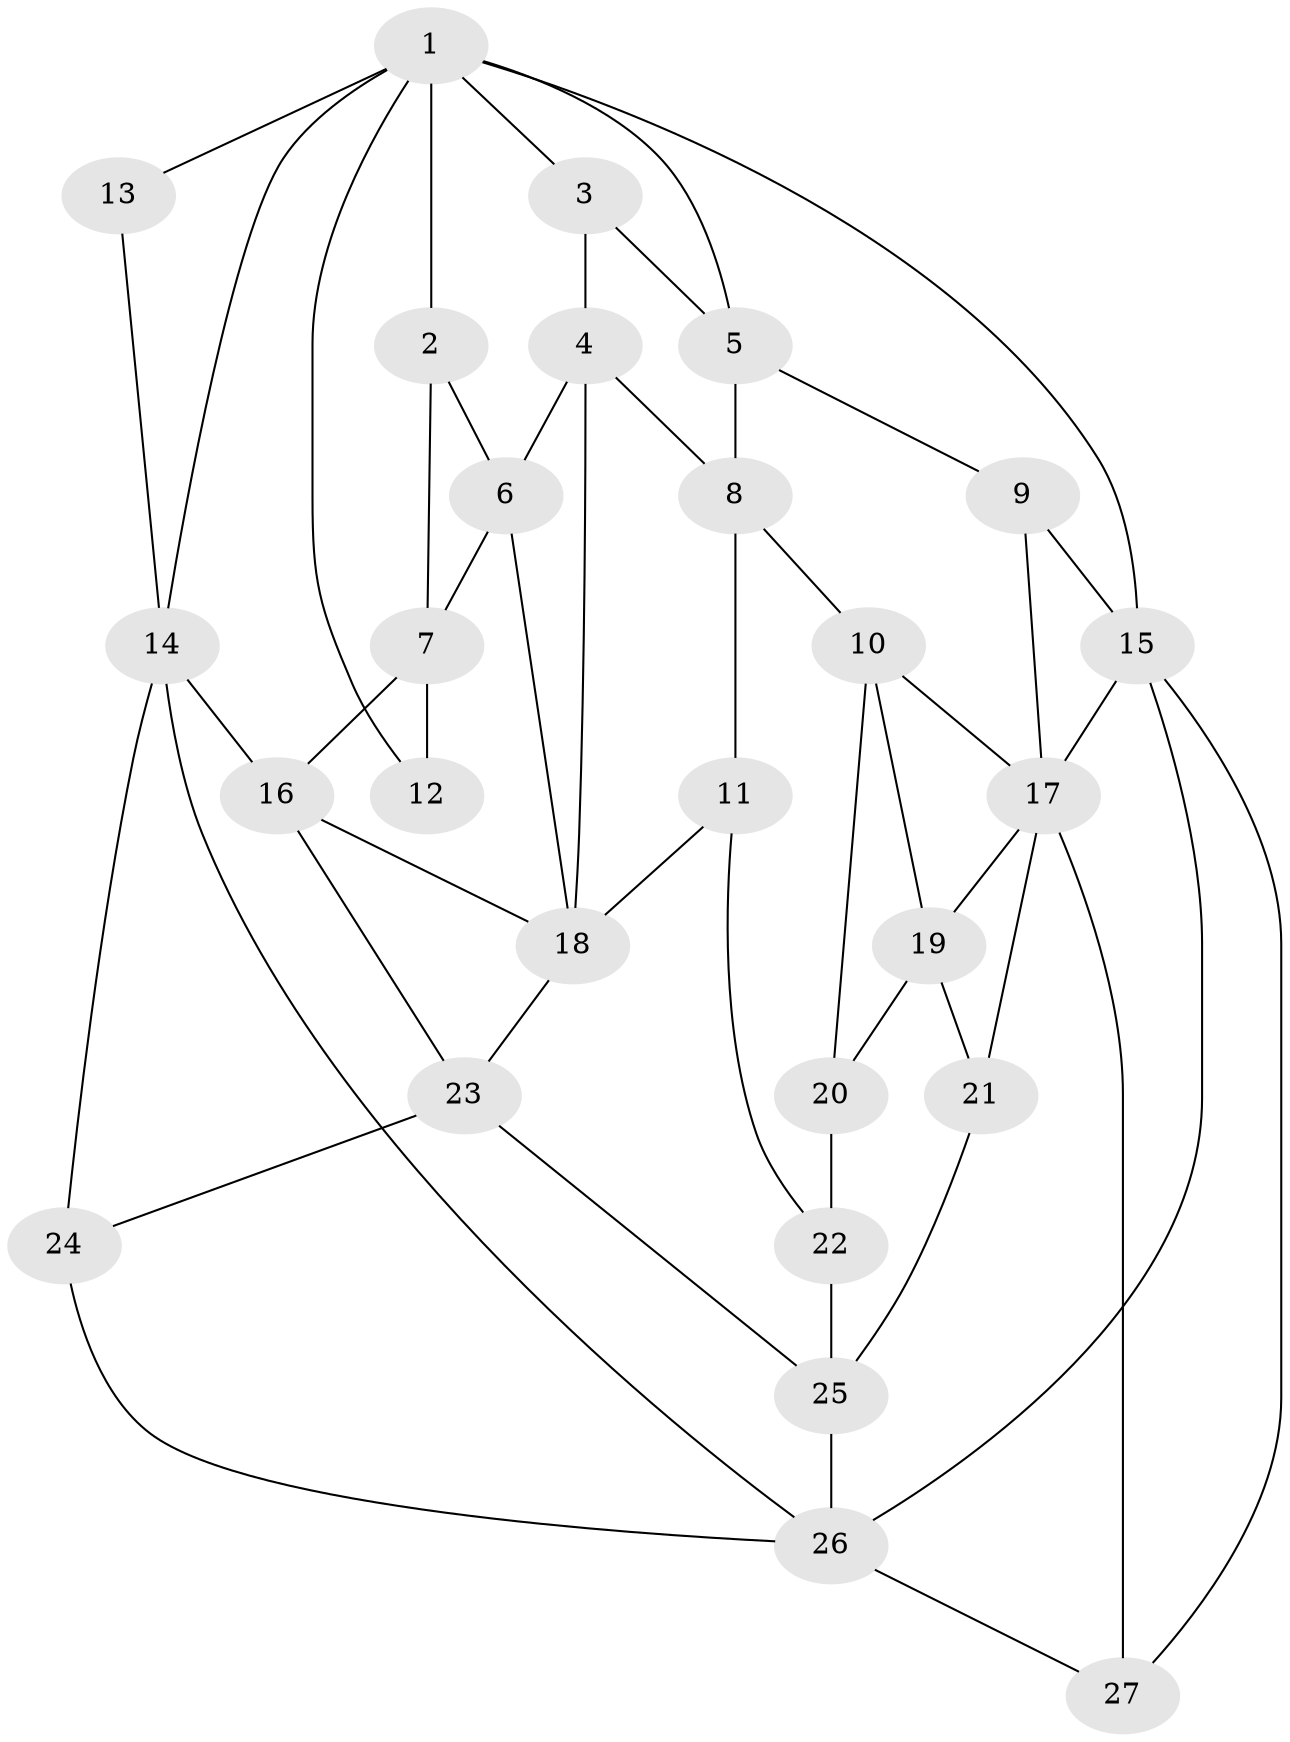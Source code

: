 // original degree distribution, {3: 0.07547169811320754, 5: 0.49056603773584906, 6: 0.22641509433962265, 4: 0.20754716981132076}
// Generated by graph-tools (version 1.1) at 2025/27/03/09/25 03:27:07]
// undirected, 27 vertices, 52 edges
graph export_dot {
graph [start="1"]
  node [color=gray90,style=filled];
  1;
  2;
  3;
  4;
  5;
  6;
  7;
  8;
  9;
  10;
  11;
  12;
  13;
  14;
  15;
  16;
  17;
  18;
  19;
  20;
  21;
  22;
  23;
  24;
  25;
  26;
  27;
  1 -- 2 [weight=1.0];
  1 -- 3 [weight=1.0];
  1 -- 5 [weight=1.0];
  1 -- 12 [weight=1.0];
  1 -- 13 [weight=1.0];
  1 -- 14 [weight=1.0];
  1 -- 15 [weight=1.0];
  2 -- 6 [weight=1.0];
  2 -- 7 [weight=1.0];
  3 -- 4 [weight=1.0];
  3 -- 5 [weight=1.0];
  4 -- 6 [weight=1.0];
  4 -- 8 [weight=1.0];
  4 -- 18 [weight=1.0];
  5 -- 8 [weight=1.0];
  5 -- 9 [weight=1.0];
  6 -- 7 [weight=1.0];
  6 -- 18 [weight=1.0];
  7 -- 12 [weight=1.0];
  7 -- 16 [weight=1.0];
  8 -- 10 [weight=1.0];
  8 -- 11 [weight=1.0];
  9 -- 15 [weight=1.0];
  9 -- 17 [weight=1.0];
  10 -- 17 [weight=1.0];
  10 -- 19 [weight=1.0];
  10 -- 20 [weight=1.0];
  11 -- 18 [weight=2.0];
  11 -- 22 [weight=1.0];
  13 -- 14 [weight=1.0];
  14 -- 16 [weight=1.0];
  14 -- 24 [weight=1.0];
  14 -- 26 [weight=1.0];
  15 -- 17 [weight=1.0];
  15 -- 26 [weight=1.0];
  15 -- 27 [weight=1.0];
  16 -- 18 [weight=1.0];
  16 -- 23 [weight=1.0];
  17 -- 19 [weight=1.0];
  17 -- 21 [weight=1.0];
  17 -- 27 [weight=1.0];
  18 -- 23 [weight=1.0];
  19 -- 20 [weight=1.0];
  19 -- 21 [weight=1.0];
  20 -- 22 [weight=2.0];
  21 -- 25 [weight=1.0];
  22 -- 25 [weight=1.0];
  23 -- 24 [weight=1.0];
  23 -- 25 [weight=1.0];
  24 -- 26 [weight=1.0];
  25 -- 26 [weight=1.0];
  26 -- 27 [weight=1.0];
}

